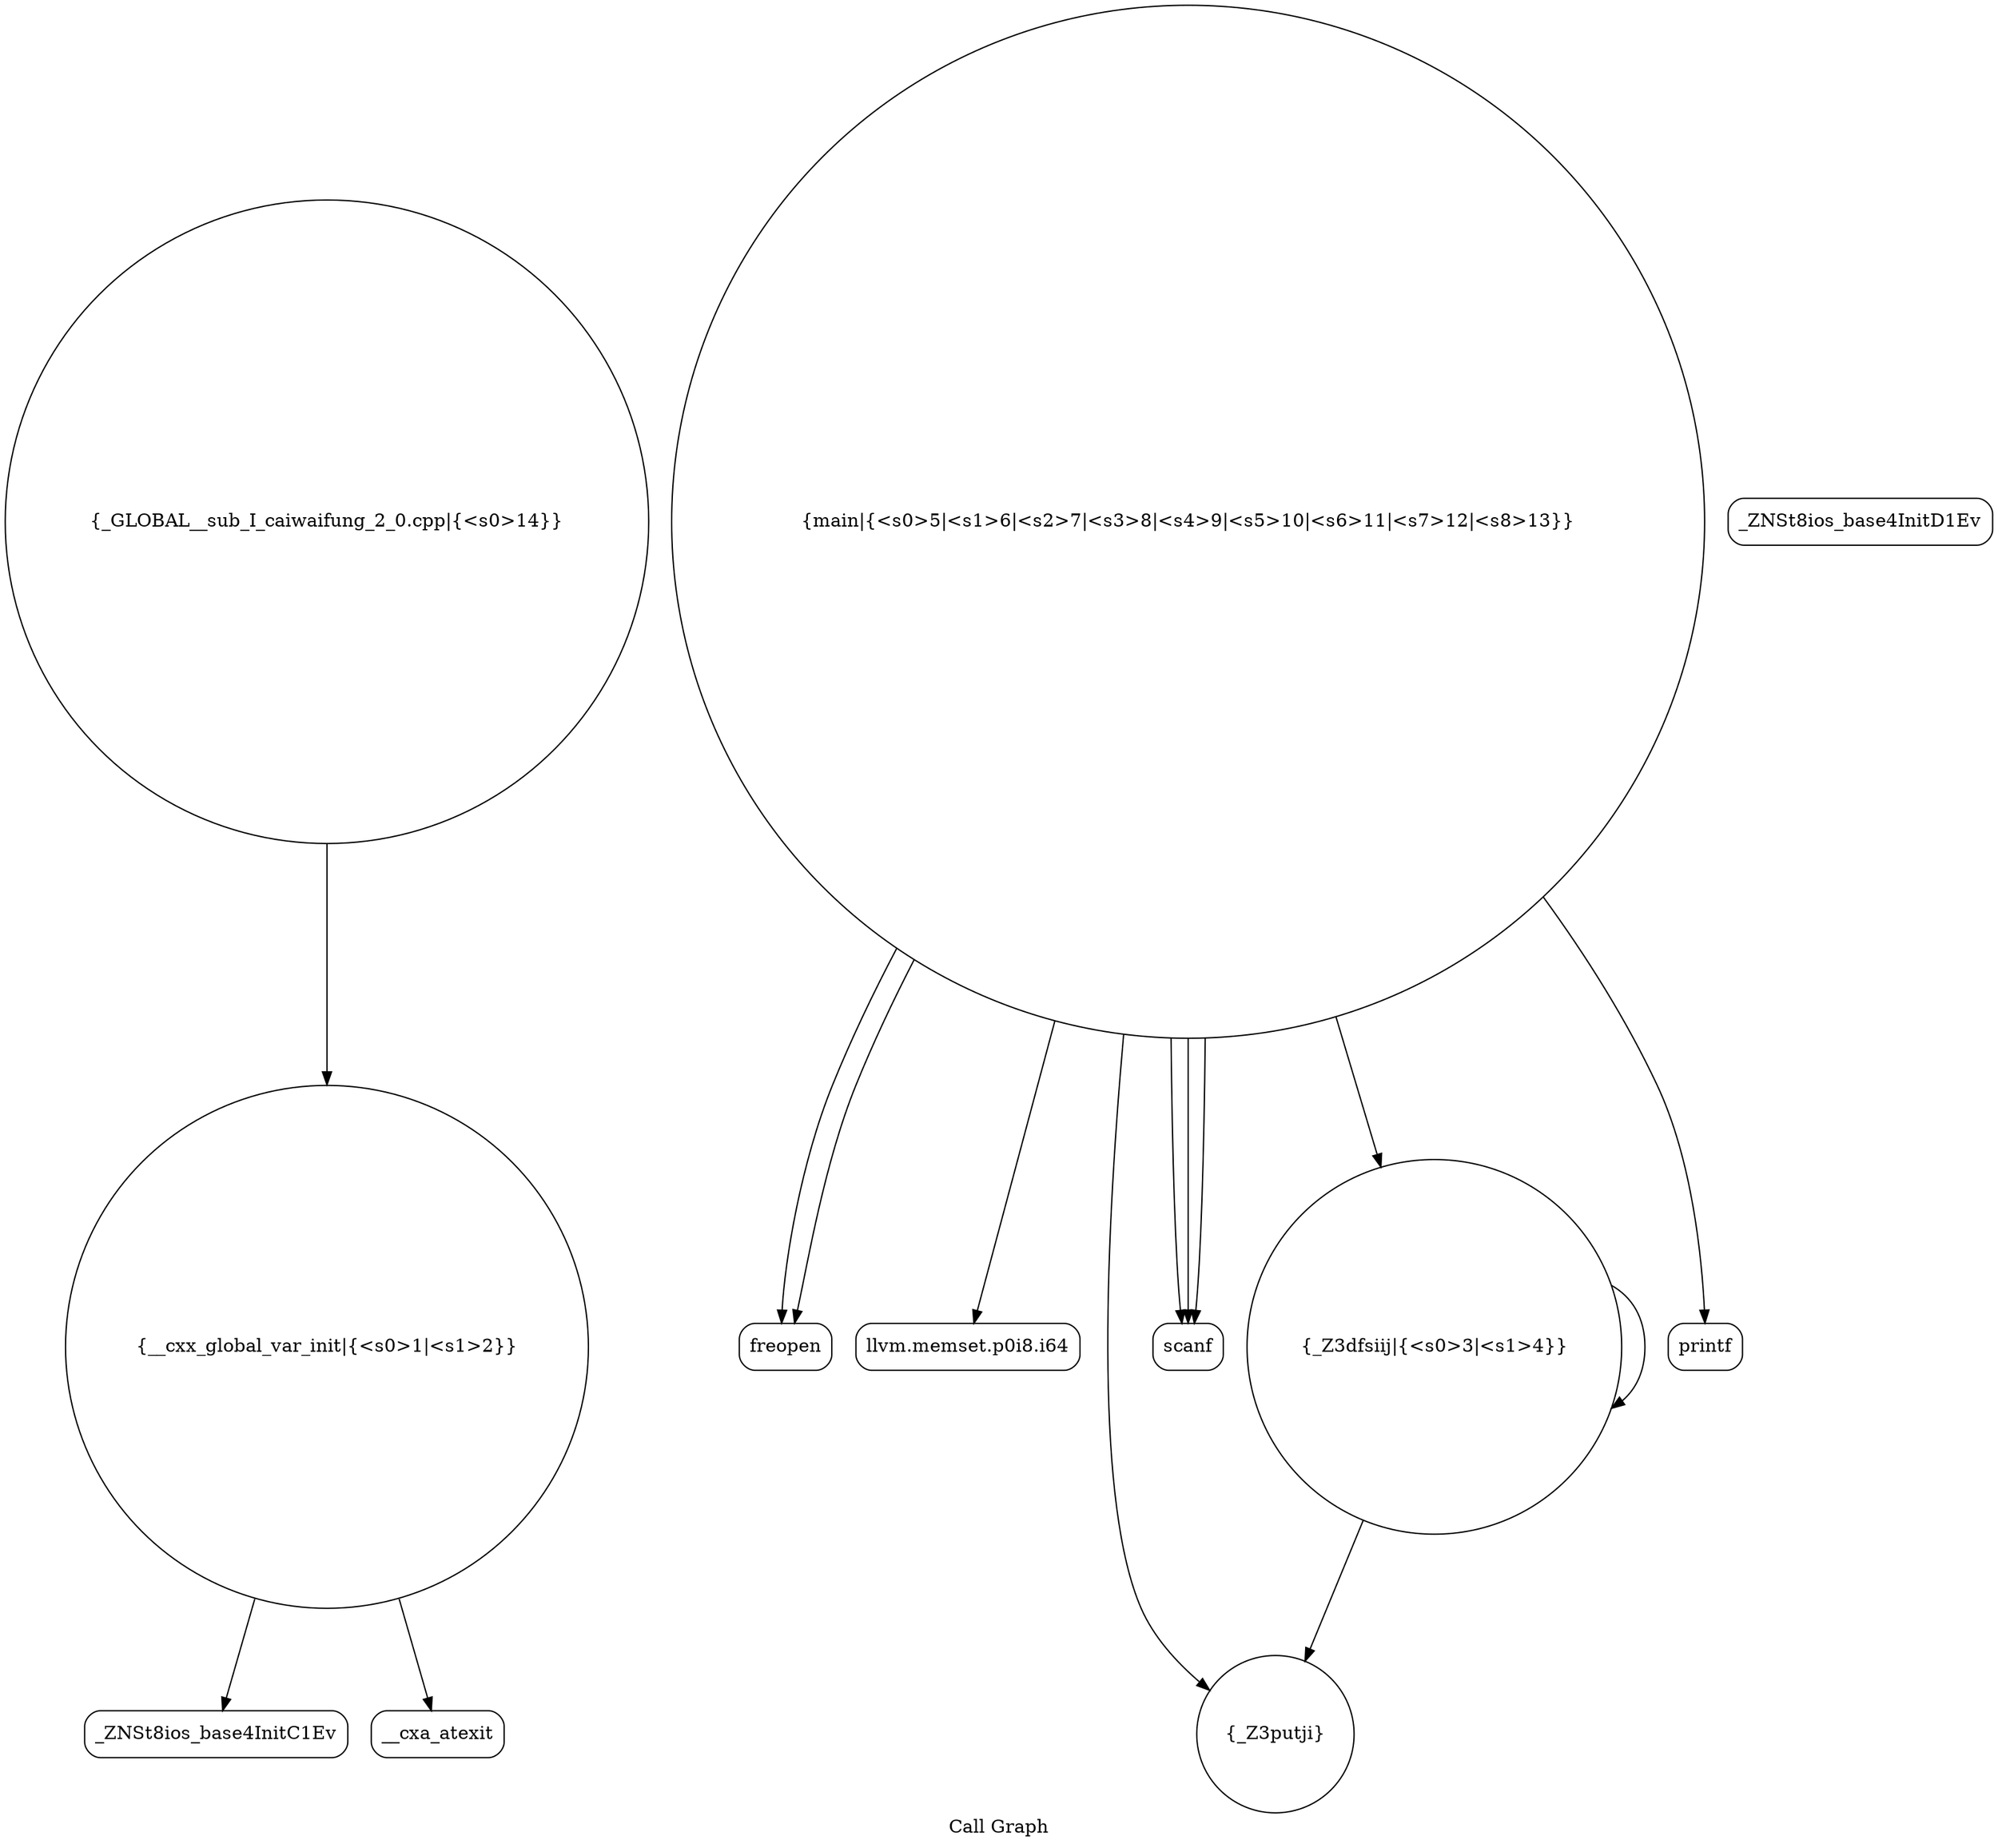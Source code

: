 digraph "Call Graph" {
	label="Call Graph";

	Node0x559beabc8260 [shape=record,shape=circle,label="{__cxx_global_var_init|{<s0>1|<s1>2}}"];
	Node0x559beabc8260:s0 -> Node0x559beabc86f0[color=black];
	Node0x559beabc8260:s1 -> Node0x559beabc87f0[color=black];
	Node0x559beabc89f0 [shape=record,shape=Mrecord,label="{freopen}"];
	Node0x559beabc8770 [shape=record,shape=Mrecord,label="{_ZNSt8ios_base4InitD1Ev}"];
	Node0x559beabc8af0 [shape=record,shape=Mrecord,label="{llvm.memset.p0i8.i64}"];
	Node0x559beabc8870 [shape=record,shape=circle,label="{_Z3putji}"];
	Node0x559beabc8bf0 [shape=record,shape=circle,label="{_GLOBAL__sub_I_caiwaifung_2_0.cpp|{<s0>14}}"];
	Node0x559beabc8bf0:s0 -> Node0x559beabc8260[color=black];
	Node0x559beabc8970 [shape=record,shape=circle,label="{main|{<s0>5|<s1>6|<s2>7|<s3>8|<s4>9|<s5>10|<s6>11|<s7>12|<s8>13}}"];
	Node0x559beabc8970:s0 -> Node0x559beabc89f0[color=black];
	Node0x559beabc8970:s1 -> Node0x559beabc89f0[color=black];
	Node0x559beabc8970:s2 -> Node0x559beabc8a70[color=black];
	Node0x559beabc8970:s3 -> Node0x559beabc8a70[color=black];
	Node0x559beabc8970:s4 -> Node0x559beabc8a70[color=black];
	Node0x559beabc8970:s5 -> Node0x559beabc8af0[color=black];
	Node0x559beabc8970:s6 -> Node0x559beabc8870[color=black];
	Node0x559beabc8970:s7 -> Node0x559beabc88f0[color=black];
	Node0x559beabc8970:s8 -> Node0x559beabc8b70[color=black];
	Node0x559beabc86f0 [shape=record,shape=Mrecord,label="{_ZNSt8ios_base4InitC1Ev}"];
	Node0x559beabc8a70 [shape=record,shape=Mrecord,label="{scanf}"];
	Node0x559beabc87f0 [shape=record,shape=Mrecord,label="{__cxa_atexit}"];
	Node0x559beabc8b70 [shape=record,shape=Mrecord,label="{printf}"];
	Node0x559beabc88f0 [shape=record,shape=circle,label="{_Z3dfsiij|{<s0>3|<s1>4}}"];
	Node0x559beabc88f0:s0 -> Node0x559beabc8870[color=black];
	Node0x559beabc88f0:s1 -> Node0x559beabc88f0[color=black];
}
